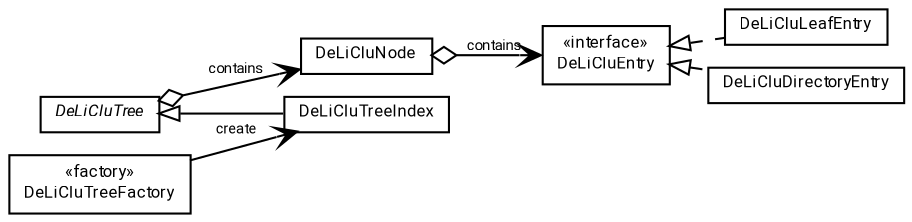 #!/usr/local/bin/dot
#
# Class diagram 
# Generated by UMLGraph version R5_7_2-60-g0e99a6 (http://www.spinellis.gr/umlgraph/)
#

digraph G {
	graph [fontnames="svg"]
	edge [fontname="Roboto",fontsize=7,labelfontname="Roboto",labelfontsize=7,color="black"];
	node [fontname="Roboto",fontcolor="black",fontsize=8,shape=plaintext,margin=0,width=0,height=0];
	nodesep=0.15;
	ranksep=0.25;
	rankdir=LR;
	// de.lmu.ifi.dbs.elki.index.tree.spatial.rstarvariants.deliclu.DeLiCluTreeIndex<O extends de.lmu.ifi.dbs.elki.data.NumberVector>
	c677084 [label=<<table title="de.lmu.ifi.dbs.elki.index.tree.spatial.rstarvariants.deliclu.DeLiCluTreeIndex" border="0" cellborder="1" cellspacing="0" cellpadding="2" href="DeLiCluTreeIndex.html" target="_parent">
		<tr><td><table border="0" cellspacing="0" cellpadding="1">
		<tr><td align="center" balign="center"> <font face="Roboto">DeLiCluTreeIndex</font> </td></tr>
		</table></td></tr>
		</table>>, URL="DeLiCluTreeIndex.html"];
	// de.lmu.ifi.dbs.elki.index.tree.spatial.rstarvariants.deliclu.DeLiCluLeafEntry
	c677085 [label=<<table title="de.lmu.ifi.dbs.elki.index.tree.spatial.rstarvariants.deliclu.DeLiCluLeafEntry" border="0" cellborder="1" cellspacing="0" cellpadding="2" href="DeLiCluLeafEntry.html" target="_parent">
		<tr><td><table border="0" cellspacing="0" cellpadding="1">
		<tr><td align="center" balign="center"> <font face="Roboto">DeLiCluLeafEntry</font> </td></tr>
		</table></td></tr>
		</table>>, URL="DeLiCluLeafEntry.html"];
	// de.lmu.ifi.dbs.elki.index.tree.spatial.rstarvariants.deliclu.DeLiCluEntry
	c677086 [label=<<table title="de.lmu.ifi.dbs.elki.index.tree.spatial.rstarvariants.deliclu.DeLiCluEntry" border="0" cellborder="1" cellspacing="0" cellpadding="2" href="DeLiCluEntry.html" target="_parent">
		<tr><td><table border="0" cellspacing="0" cellpadding="1">
		<tr><td align="center" balign="center"> &#171;interface&#187; </td></tr>
		<tr><td align="center" balign="center"> <font face="Roboto">DeLiCluEntry</font> </td></tr>
		</table></td></tr>
		</table>>, URL="DeLiCluEntry.html"];
	// de.lmu.ifi.dbs.elki.index.tree.spatial.rstarvariants.deliclu.DeLiCluTree
	c677087 [label=<<table title="de.lmu.ifi.dbs.elki.index.tree.spatial.rstarvariants.deliclu.DeLiCluTree" border="0" cellborder="1" cellspacing="0" cellpadding="2" href="DeLiCluTree.html" target="_parent">
		<tr><td><table border="0" cellspacing="0" cellpadding="1">
		<tr><td align="center" balign="center"> <font face="Roboto"><i>DeLiCluTree</i></font> </td></tr>
		</table></td></tr>
		</table>>, URL="DeLiCluTree.html"];
	// de.lmu.ifi.dbs.elki.index.tree.spatial.rstarvariants.deliclu.DeLiCluNode
	c677088 [label=<<table title="de.lmu.ifi.dbs.elki.index.tree.spatial.rstarvariants.deliclu.DeLiCluNode" border="0" cellborder="1" cellspacing="0" cellpadding="2" href="DeLiCluNode.html" target="_parent">
		<tr><td><table border="0" cellspacing="0" cellpadding="1">
		<tr><td align="center" balign="center"> <font face="Roboto">DeLiCluNode</font> </td></tr>
		</table></td></tr>
		</table>>, URL="DeLiCluNode.html"];
	// de.lmu.ifi.dbs.elki.index.tree.spatial.rstarvariants.deliclu.DeLiCluDirectoryEntry
	c677089 [label=<<table title="de.lmu.ifi.dbs.elki.index.tree.spatial.rstarvariants.deliclu.DeLiCluDirectoryEntry" border="0" cellborder="1" cellspacing="0" cellpadding="2" href="DeLiCluDirectoryEntry.html" target="_parent">
		<tr><td><table border="0" cellspacing="0" cellpadding="1">
		<tr><td align="center" balign="center"> <font face="Roboto">DeLiCluDirectoryEntry</font> </td></tr>
		</table></td></tr>
		</table>>, URL="DeLiCluDirectoryEntry.html"];
	// de.lmu.ifi.dbs.elki.index.tree.spatial.rstarvariants.deliclu.DeLiCluTreeFactory<O extends de.lmu.ifi.dbs.elki.data.NumberVector>
	c677090 [label=<<table title="de.lmu.ifi.dbs.elki.index.tree.spatial.rstarvariants.deliclu.DeLiCluTreeFactory" border="0" cellborder="1" cellspacing="0" cellpadding="2" href="DeLiCluTreeFactory.html" target="_parent">
		<tr><td><table border="0" cellspacing="0" cellpadding="1">
		<tr><td align="center" balign="center"> &#171;factory&#187; </td></tr>
		<tr><td align="center" balign="center"> <font face="Roboto">DeLiCluTreeFactory</font> </td></tr>
		</table></td></tr>
		</table>>, URL="DeLiCluTreeFactory.html"];
	// de.lmu.ifi.dbs.elki.index.tree.spatial.rstarvariants.deliclu.DeLiCluTreeIndex<O extends de.lmu.ifi.dbs.elki.data.NumberVector> extends de.lmu.ifi.dbs.elki.index.tree.spatial.rstarvariants.deliclu.DeLiCluTree
	c677087 -> c677084 [arrowtail=empty,dir=back,weight=10];
	// de.lmu.ifi.dbs.elki.index.tree.spatial.rstarvariants.deliclu.DeLiCluLeafEntry implements de.lmu.ifi.dbs.elki.index.tree.spatial.rstarvariants.deliclu.DeLiCluEntry
	c677086 -> c677085 [arrowtail=empty,style=dashed,dir=back,weight=9];
	// de.lmu.ifi.dbs.elki.index.tree.spatial.rstarvariants.deliclu.DeLiCluTree navhas de.lmu.ifi.dbs.elki.index.tree.spatial.rstarvariants.deliclu.DeLiCluNode
	c677087 -> c677088 [arrowhead=open,arrowtail=ediamond,dir=both,weight=3,label="contains"];
	// de.lmu.ifi.dbs.elki.index.tree.spatial.rstarvariants.deliclu.DeLiCluNode navhas de.lmu.ifi.dbs.elki.index.tree.spatial.rstarvariants.deliclu.DeLiCluEntry
	c677088 -> c677086 [arrowhead=open,arrowtail=ediamond,dir=both,weight=3,label="contains"];
	// de.lmu.ifi.dbs.elki.index.tree.spatial.rstarvariants.deliclu.DeLiCluDirectoryEntry implements de.lmu.ifi.dbs.elki.index.tree.spatial.rstarvariants.deliclu.DeLiCluEntry
	c677086 -> c677089 [arrowtail=empty,style=dashed,dir=back,weight=9];
	// de.lmu.ifi.dbs.elki.index.tree.spatial.rstarvariants.deliclu.DeLiCluTreeFactory<O extends de.lmu.ifi.dbs.elki.data.NumberVector> navassoc de.lmu.ifi.dbs.elki.index.tree.spatial.rstarvariants.deliclu.DeLiCluTreeIndex<O extends de.lmu.ifi.dbs.elki.data.NumberVector>
	c677090 -> c677084 [arrowhead=open,weight=1,label="create"];
}

